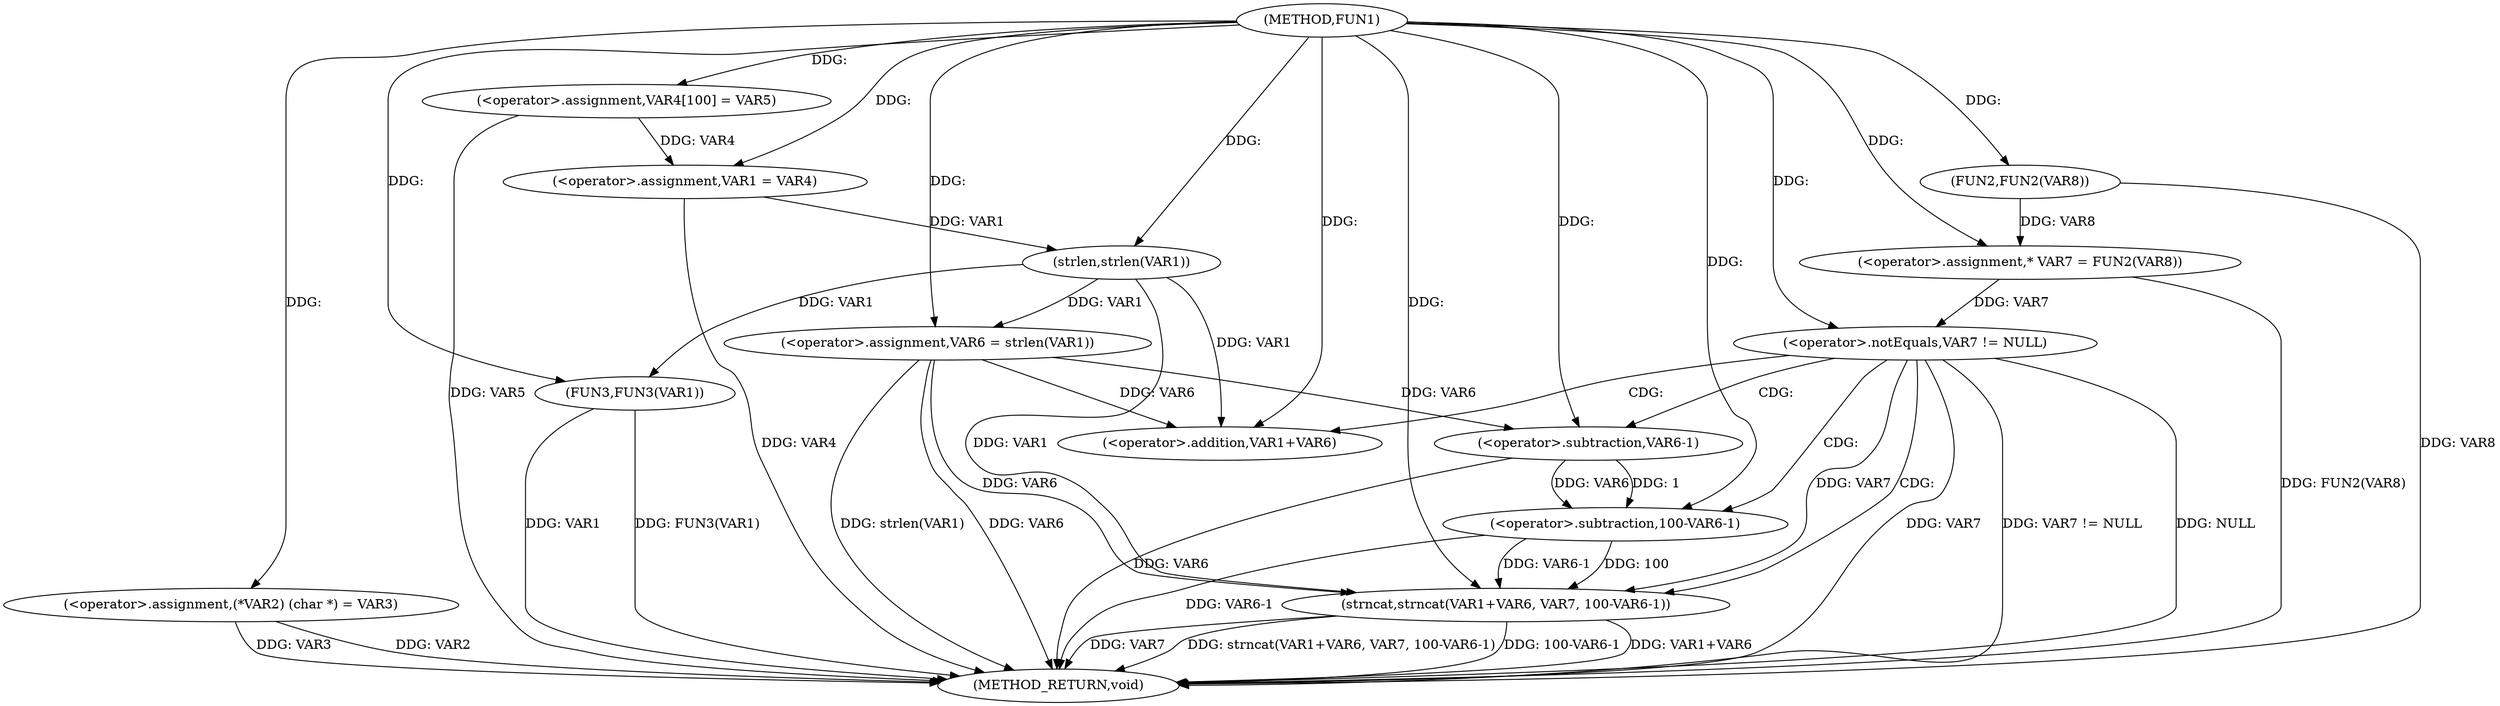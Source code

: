 digraph FUN1 {  
"1000100" [label = "(METHOD,FUN1)" ]
"1000142" [label = "(METHOD_RETURN,void)" ]
"1000104" [label = "(<operator>.assignment,(*VAR2) (char *) = VAR3)" ]
"1000108" [label = "(<operator>.assignment,VAR4[100] = VAR5)" ]
"1000111" [label = "(<operator>.assignment,VAR1 = VAR4)" ]
"1000116" [label = "(<operator>.assignment,VAR6 = strlen(VAR1))" ]
"1000118" [label = "(strlen,strlen(VAR1))" ]
"1000121" [label = "(<operator>.assignment,* VAR7 = FUN2(VAR8))" ]
"1000123" [label = "(FUN2,FUN2(VAR8))" ]
"1000126" [label = "(<operator>.notEquals,VAR7 != NULL)" ]
"1000130" [label = "(strncat,strncat(VAR1+VAR6, VAR7, 100-VAR6-1))" ]
"1000131" [label = "(<operator>.addition,VAR1+VAR6)" ]
"1000135" [label = "(<operator>.subtraction,100-VAR6-1)" ]
"1000137" [label = "(<operator>.subtraction,VAR6-1)" ]
"1000140" [label = "(FUN3,FUN3(VAR1))" ]
  "1000116" -> "1000142"  [ label = "DDG: VAR6"] 
  "1000104" -> "1000142"  [ label = "DDG: VAR2"] 
  "1000140" -> "1000142"  [ label = "DDG: FUN3(VAR1)"] 
  "1000130" -> "1000142"  [ label = "DDG: VAR7"] 
  "1000126" -> "1000142"  [ label = "DDG: VAR7"] 
  "1000116" -> "1000142"  [ label = "DDG: strlen(VAR1)"] 
  "1000130" -> "1000142"  [ label = "DDG: strncat(VAR1+VAR6, VAR7, 100-VAR6-1)"] 
  "1000126" -> "1000142"  [ label = "DDG: VAR7 != NULL"] 
  "1000121" -> "1000142"  [ label = "DDG: FUN2(VAR8)"] 
  "1000140" -> "1000142"  [ label = "DDG: VAR1"] 
  "1000130" -> "1000142"  [ label = "DDG: 100-VAR6-1"] 
  "1000111" -> "1000142"  [ label = "DDG: VAR4"] 
  "1000108" -> "1000142"  [ label = "DDG: VAR5"] 
  "1000126" -> "1000142"  [ label = "DDG: NULL"] 
  "1000137" -> "1000142"  [ label = "DDG: VAR6"] 
  "1000135" -> "1000142"  [ label = "DDG: VAR6-1"] 
  "1000104" -> "1000142"  [ label = "DDG: VAR3"] 
  "1000130" -> "1000142"  [ label = "DDG: VAR1+VAR6"] 
  "1000123" -> "1000142"  [ label = "DDG: VAR8"] 
  "1000100" -> "1000104"  [ label = "DDG: "] 
  "1000100" -> "1000108"  [ label = "DDG: "] 
  "1000108" -> "1000111"  [ label = "DDG: VAR4"] 
  "1000100" -> "1000111"  [ label = "DDG: "] 
  "1000118" -> "1000116"  [ label = "DDG: VAR1"] 
  "1000100" -> "1000116"  [ label = "DDG: "] 
  "1000111" -> "1000118"  [ label = "DDG: VAR1"] 
  "1000100" -> "1000118"  [ label = "DDG: "] 
  "1000123" -> "1000121"  [ label = "DDG: VAR8"] 
  "1000100" -> "1000121"  [ label = "DDG: "] 
  "1000100" -> "1000123"  [ label = "DDG: "] 
  "1000121" -> "1000126"  [ label = "DDG: VAR7"] 
  "1000100" -> "1000126"  [ label = "DDG: "] 
  "1000118" -> "1000130"  [ label = "DDG: VAR1"] 
  "1000100" -> "1000130"  [ label = "DDG: "] 
  "1000116" -> "1000130"  [ label = "DDG: VAR6"] 
  "1000118" -> "1000131"  [ label = "DDG: VAR1"] 
  "1000100" -> "1000131"  [ label = "DDG: "] 
  "1000116" -> "1000131"  [ label = "DDG: VAR6"] 
  "1000126" -> "1000130"  [ label = "DDG: VAR7"] 
  "1000135" -> "1000130"  [ label = "DDG: 100"] 
  "1000135" -> "1000130"  [ label = "DDG: VAR6-1"] 
  "1000100" -> "1000135"  [ label = "DDG: "] 
  "1000137" -> "1000135"  [ label = "DDG: VAR6"] 
  "1000137" -> "1000135"  [ label = "DDG: 1"] 
  "1000100" -> "1000137"  [ label = "DDG: "] 
  "1000116" -> "1000137"  [ label = "DDG: VAR6"] 
  "1000118" -> "1000140"  [ label = "DDG: VAR1"] 
  "1000100" -> "1000140"  [ label = "DDG: "] 
  "1000126" -> "1000137"  [ label = "CDG: "] 
  "1000126" -> "1000130"  [ label = "CDG: "] 
  "1000126" -> "1000131"  [ label = "CDG: "] 
  "1000126" -> "1000135"  [ label = "CDG: "] 
}
